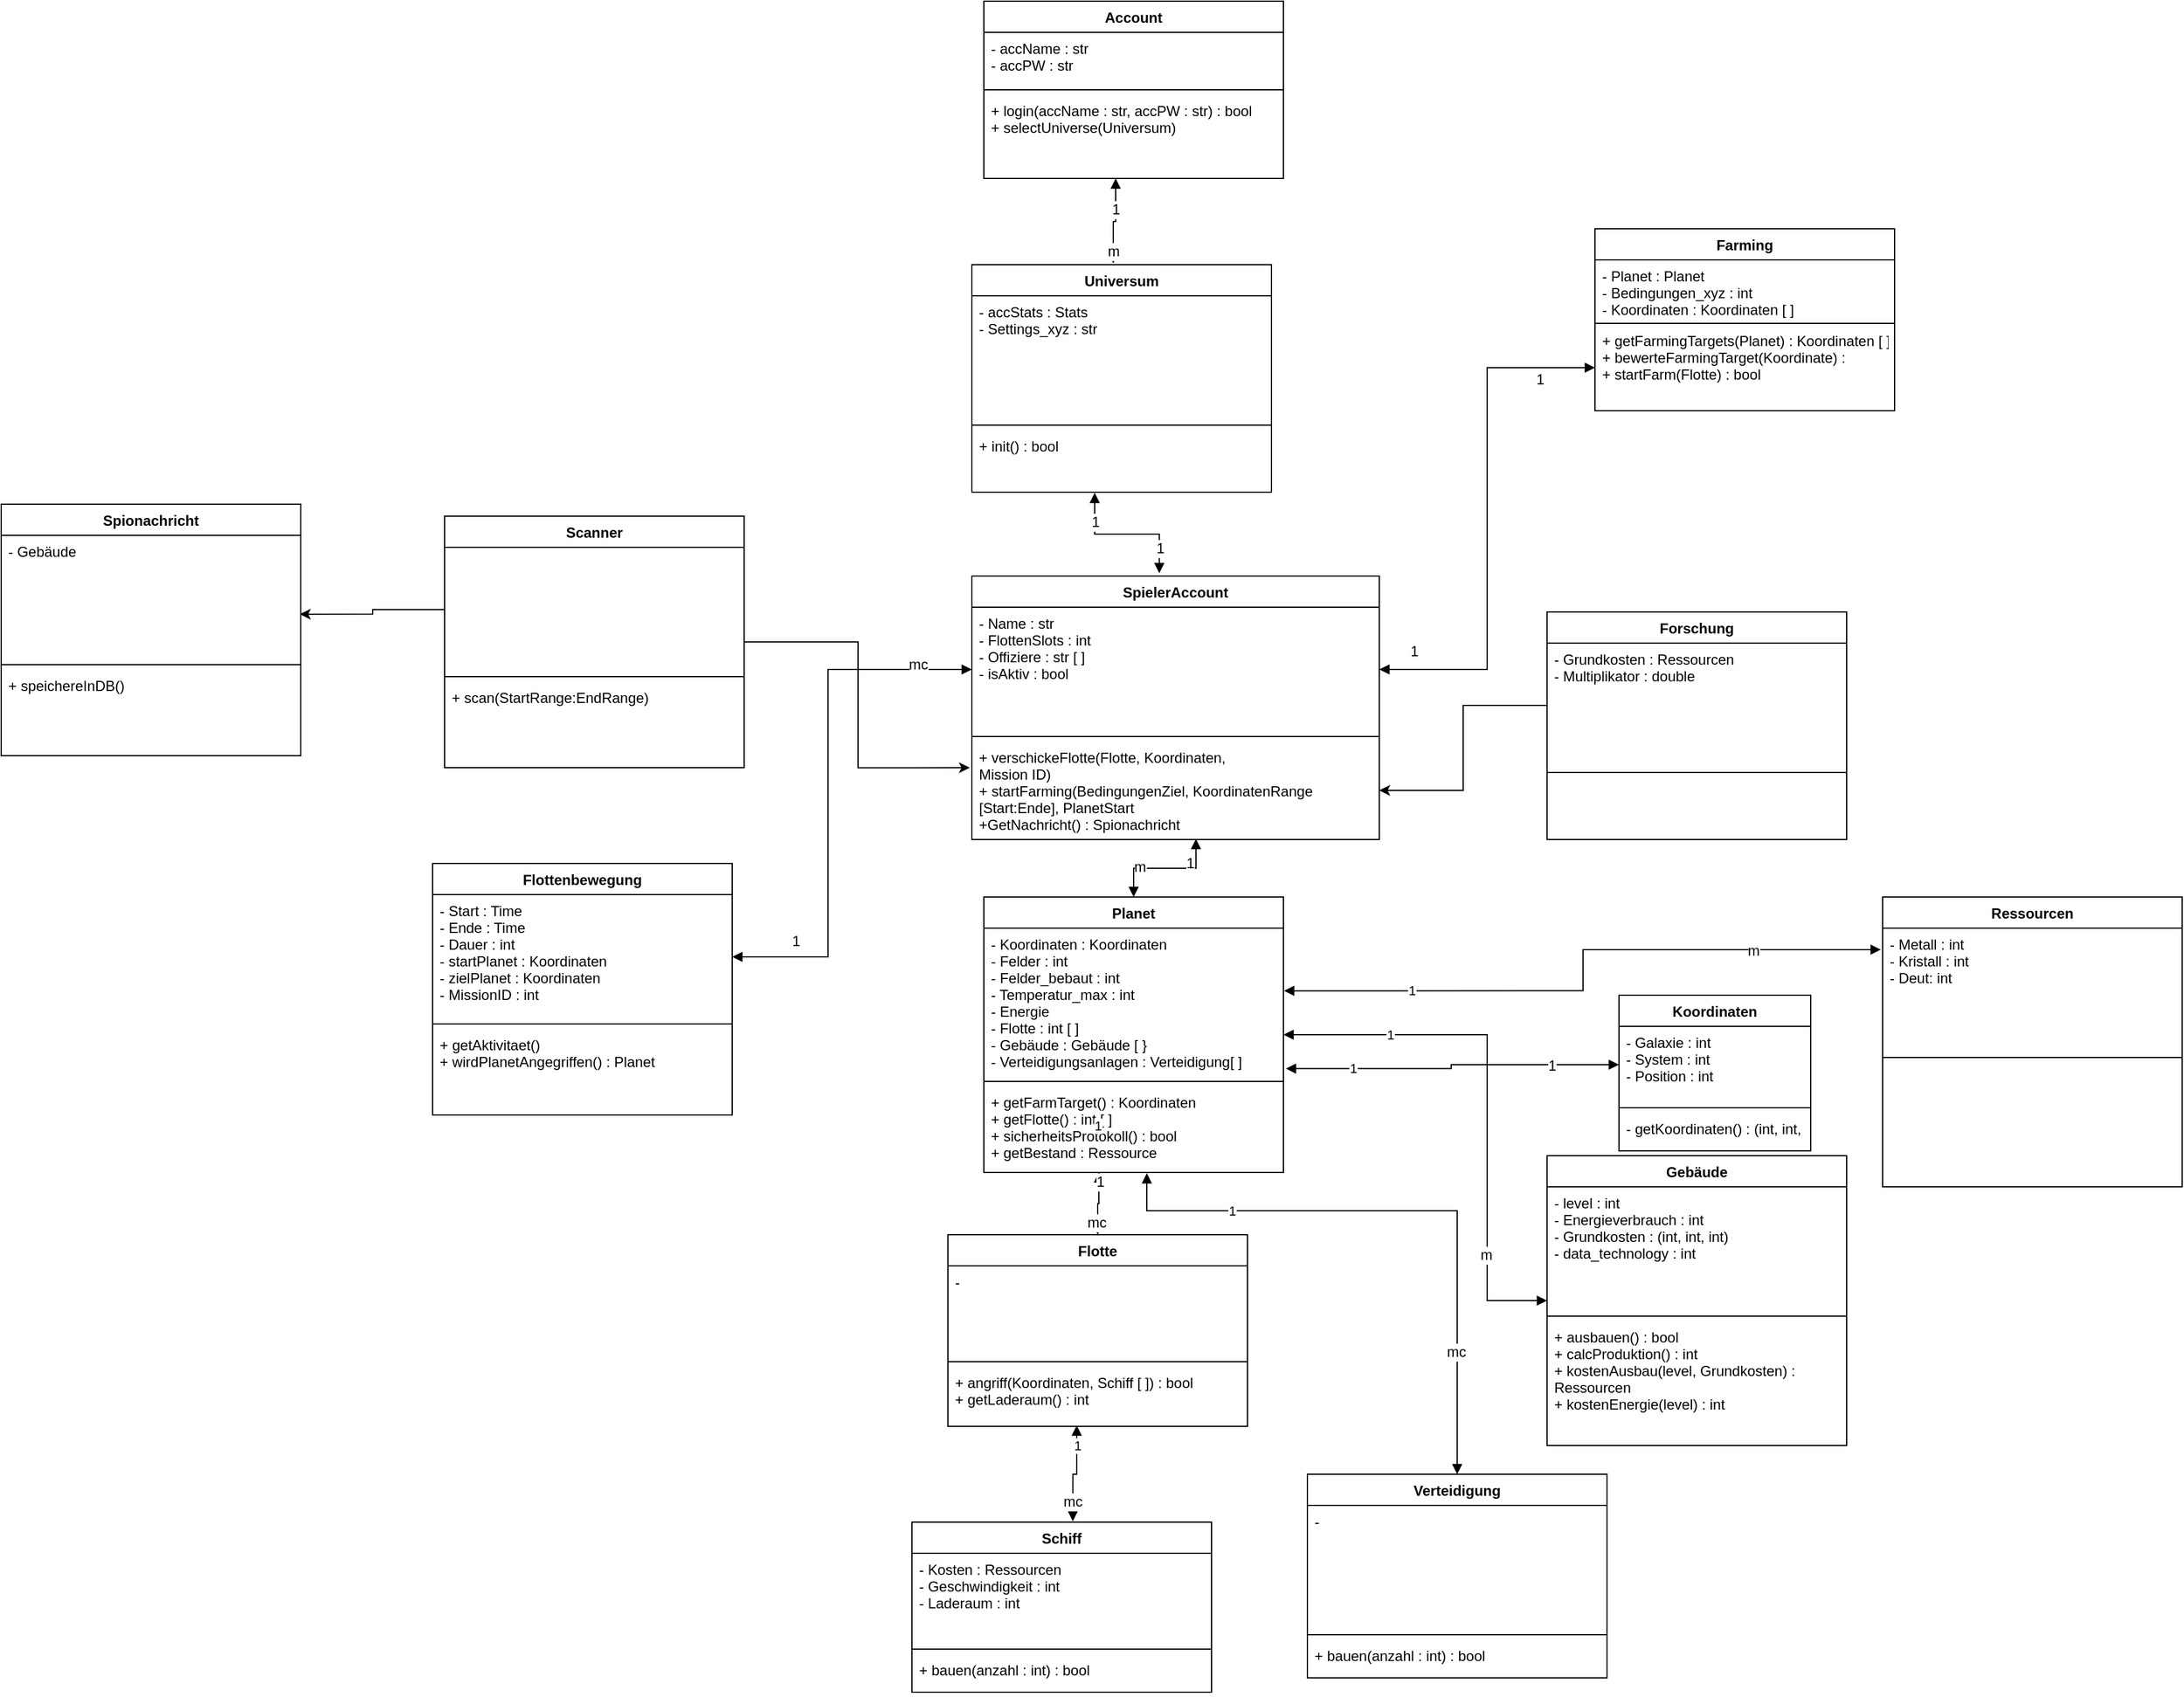 <mxfile version="12.6.5" type="device"><diagram name="Page-1" id="e7e014a7-5840-1c2e-5031-d8a46d1fe8dd"><mxGraphModel dx="1824" dy="1392" grid="1" gridSize="10" guides="1" tooltips="1" connect="1" arrows="1" fold="1" page="0" pageScale="1" pageWidth="1169" pageHeight="826" background="#ffffff" math="0" shadow="0"><root><mxCell id="0"/><mxCell id="1" parent="0"/><mxCell id="jIY0R9k1WC5agwst_tWj-40" value="" style="edgeStyle=orthogonalEdgeStyle;rounded=0;orthogonalLoop=1;jettySize=auto;html=1;startArrow=block;startFill=1;endArrow=block;endFill=1;exitX=0.55;exitY=0.994;exitDx=0;exitDy=0;exitPerimeter=0;" parent="1" source="P64U0R8fJc3eR1nAm_Cf-51" target="jIY0R9k1WC5agwst_tWj-36" edge="1"><mxGeometry relative="1" as="geometry"/></mxCell><mxCell id="jIY0R9k1WC5agwst_tWj-41" value="m" style="text;html=1;align=center;verticalAlign=middle;resizable=0;points=[];labelBackgroundColor=#ffffff;" parent="jIY0R9k1WC5agwst_tWj-40" vertex="1" connectable="0"><mxGeometry x="0.779" y="1" relative="1" as="geometry"><mxPoint x="4" y="-14" as="offset"/></mxGeometry></mxCell><mxCell id="jIY0R9k1WC5agwst_tWj-42" value="1" style="text;html=1;align=center;verticalAlign=middle;resizable=0;points=[];labelBackgroundColor=#ffffff;" parent="jIY0R9k1WC5agwst_tWj-40" vertex="1" connectable="0"><mxGeometry x="-0.877" y="2" relative="1" as="geometry"><mxPoint x="-7" y="14" as="offset"/></mxGeometry></mxCell><object label="Account" id="jIY0R9k1WC5agwst_tWj-2"><mxCell style="swimlane;fontStyle=1;align=center;verticalAlign=top;childLayout=stackLayout;horizontal=1;startSize=26;horizontalStack=0;resizeParent=1;resizeParentMax=0;resizeLast=0;collapsible=1;marginBottom=0;" parent="1" vertex="1"><mxGeometry x="20" y="-720" width="250" height="148" as="geometry"><mxRectangle x="425" y="120" width="100" height="26" as="alternateBounds"/></mxGeometry></mxCell></object><mxCell id="jIY0R9k1WC5agwst_tWj-3" value="- accName : str&#10;- accPW : str" style="text;strokeColor=none;fillColor=none;align=left;verticalAlign=top;spacingLeft=4;spacingRight=4;overflow=hidden;rotatable=0;points=[[0,0.5],[1,0.5]];portConstraint=eastwest;" parent="jIY0R9k1WC5agwst_tWj-2" vertex="1"><mxGeometry y="26" width="250" height="44" as="geometry"/></mxCell><mxCell id="jIY0R9k1WC5agwst_tWj-4" value="" style="line;strokeWidth=1;fillColor=none;align=left;verticalAlign=middle;spacingTop=-1;spacingLeft=3;spacingRight=3;rotatable=0;labelPosition=right;points=[];portConstraint=eastwest;" parent="jIY0R9k1WC5agwst_tWj-2" vertex="1"><mxGeometry y="70" width="250" height="8" as="geometry"/></mxCell><mxCell id="jIY0R9k1WC5agwst_tWj-5" value="+ login(accName : str, accPW : str) : bool&#10;+ selectUniverse(Universum)" style="text;strokeColor=none;fillColor=none;align=left;verticalAlign=top;spacingLeft=4;spacingRight=4;overflow=hidden;rotatable=0;points=[[0,0.5],[1,0.5]];portConstraint=eastwest;" parent="jIY0R9k1WC5agwst_tWj-2" vertex="1"><mxGeometry y="78" width="250" height="70" as="geometry"/></mxCell><mxCell id="jIY0R9k1WC5agwst_tWj-47" value="1" style="edgeStyle=orthogonalEdgeStyle;rounded=0;orthogonalLoop=1;jettySize=auto;html=1;startArrow=block;startFill=1;endArrow=block;endFill=1;" parent="1" source="jIY0R9k1WC5agwst_tWj-36" target="jIY0R9k1WC5agwst_tWj-51" edge="1"><mxGeometry x="-0.6" relative="1" as="geometry"><mxPoint as="offset"/><Array as="points"><mxPoint x="440" y="143"/><mxPoint x="440" y="365"/></Array></mxGeometry></mxCell><mxCell id="jIY0R9k1WC5agwst_tWj-48" value="m" style="text;html=1;align=center;verticalAlign=middle;resizable=0;points=[];labelBackgroundColor=#ffffff;" parent="jIY0R9k1WC5agwst_tWj-47" vertex="1" connectable="0"><mxGeometry x="0.6" y="-1" relative="1" as="geometry"><mxPoint as="offset"/></mxGeometry></mxCell><object label="Planet" id="jIY0R9k1WC5agwst_tWj-36"><mxCell style="swimlane;fontStyle=1;align=center;verticalAlign=top;childLayout=stackLayout;horizontal=1;startSize=26;horizontalStack=0;resizeParent=1;resizeParentMax=0;resizeLast=0;collapsible=1;marginBottom=0;" parent="1" vertex="1"><mxGeometry x="20" y="28" width="250" height="230" as="geometry"><mxRectangle x="425" y="120" width="100" height="26" as="alternateBounds"/></mxGeometry></mxCell></object><mxCell id="jIY0R9k1WC5agwst_tWj-37" value="- Koordinaten : Koordinaten&#10;- Felder : int&#10;- Felder_bebaut : int&#10;- Temperatur_max : int&#10;- Energie&#10;- Flotte : int [ ]&#10;- Gebäude : Gebäude [ }&#10;- Verteidigungsanlagen : Verteidigung[ ]&#10;" style="text;strokeColor=none;fillColor=none;align=left;verticalAlign=top;spacingLeft=4;spacingRight=4;overflow=hidden;rotatable=0;points=[[0,0.5],[1,0.5]];portConstraint=eastwest;" parent="jIY0R9k1WC5agwst_tWj-36" vertex="1"><mxGeometry y="26" width="250" height="124" as="geometry"/></mxCell><mxCell id="jIY0R9k1WC5agwst_tWj-38" value="" style="line;strokeWidth=1;fillColor=none;align=left;verticalAlign=middle;spacingTop=-1;spacingLeft=3;spacingRight=3;rotatable=0;labelPosition=right;points=[];portConstraint=eastwest;" parent="jIY0R9k1WC5agwst_tWj-36" vertex="1"><mxGeometry y="150" width="250" height="8" as="geometry"/></mxCell><mxCell id="jIY0R9k1WC5agwst_tWj-39" value="+ getFarmTarget() : Koordinaten&#10;+ getFlotte() : int [ ]&#10;+ sicherheitsProtokoll() : bool&#10;+ getBestand : Ressource&#10;" style="text;strokeColor=none;fillColor=none;align=left;verticalAlign=top;spacingLeft=4;spacingRight=4;overflow=hidden;rotatable=0;points=[[0,0.5],[1,0.5]];portConstraint=eastwest;" parent="jIY0R9k1WC5agwst_tWj-36" vertex="1"><mxGeometry y="158" width="250" height="72" as="geometry"/></mxCell><object label="Flottenbewegung" id="jIY0R9k1WC5agwst_tWj-104"><mxCell style="swimlane;fontStyle=1;align=center;verticalAlign=top;childLayout=stackLayout;horizontal=1;startSize=26;horizontalStack=0;resizeParent=1;resizeParentMax=0;resizeLast=0;collapsible=1;marginBottom=0;" parent="1" vertex="1"><mxGeometry x="-440" width="250" height="210" as="geometry"><mxRectangle x="425" y="120" width="100" height="26" as="alternateBounds"/></mxGeometry></mxCell></object><mxCell id="jIY0R9k1WC5agwst_tWj-105" value="- Start : Time&#10;- Ende : Time&#10;- Dauer : int&#10;- startPlanet : Koordinaten&#10;- zielPlanet : Koordinaten&#10;- MissionID : int" style="text;strokeColor=none;fillColor=none;align=left;verticalAlign=top;spacingLeft=4;spacingRight=4;overflow=hidden;rotatable=0;points=[[0,0.5],[1,0.5]];portConstraint=eastwest;" parent="jIY0R9k1WC5agwst_tWj-104" vertex="1"><mxGeometry y="26" width="250" height="104" as="geometry"/></mxCell><mxCell id="jIY0R9k1WC5agwst_tWj-106" value="" style="line;strokeWidth=1;fillColor=none;align=left;verticalAlign=middle;spacingTop=-1;spacingLeft=3;spacingRight=3;rotatable=0;labelPosition=right;points=[];portConstraint=eastwest;" parent="jIY0R9k1WC5agwst_tWj-104" vertex="1"><mxGeometry y="130" width="250" height="8" as="geometry"/></mxCell><mxCell id="jIY0R9k1WC5agwst_tWj-107" value="+ getAktivitaet()&#10;+ wirdPlanetAngegriffen() : Planet&#10;" style="text;strokeColor=none;fillColor=none;align=left;verticalAlign=top;spacingLeft=4;spacingRight=4;overflow=hidden;rotatable=0;points=[[0,0.5],[1,0.5]];portConstraint=eastwest;" parent="jIY0R9k1WC5agwst_tWj-104" vertex="1"><mxGeometry y="138" width="250" height="72" as="geometry"/></mxCell><object label="Gebäude" id="jIY0R9k1WC5agwst_tWj-51"><mxCell style="swimlane;fontStyle=1;align=center;verticalAlign=top;childLayout=stackLayout;horizontal=1;startSize=26;horizontalStack=0;resizeParent=1;resizeParentMax=0;resizeLast=0;collapsible=1;marginBottom=0;" parent="1" vertex="1"><mxGeometry x="490" y="244" width="250" height="242" as="geometry"><mxRectangle x="425" y="120" width="100" height="26" as="alternateBounds"/></mxGeometry></mxCell></object><mxCell id="jIY0R9k1WC5agwst_tWj-52" value="- level : int&#10;- Energieverbrauch : int&#10;- Grundkosten : (int, int, int)&#10;- data_technology : int" style="text;strokeColor=none;fillColor=none;align=left;verticalAlign=top;spacingLeft=4;spacingRight=4;overflow=hidden;rotatable=0;points=[[0,0.5],[1,0.5]];portConstraint=eastwest;" parent="jIY0R9k1WC5agwst_tWj-51" vertex="1"><mxGeometry y="26" width="250" height="104" as="geometry"/></mxCell><mxCell id="jIY0R9k1WC5agwst_tWj-77" value="" style="line;strokeWidth=1;fillColor=none;align=left;verticalAlign=middle;spacingTop=-1;spacingLeft=3;spacingRight=3;rotatable=0;labelPosition=right;points=[];portConstraint=eastwest;" parent="jIY0R9k1WC5agwst_tWj-51" vertex="1"><mxGeometry y="130" width="250" height="8" as="geometry"/></mxCell><mxCell id="jIY0R9k1WC5agwst_tWj-75" value="+ ausbauen() : bool&#10;+ calcProduktion() : int&#10;+ kostenAusbau(level, Grundkosten) : &#10;Ressourcen&#10;+ kostenEnergie(level) : int" style="text;strokeColor=none;fillColor=none;align=left;verticalAlign=top;spacingLeft=4;spacingRight=4;overflow=hidden;rotatable=0;points=[[0,0.5],[1,0.5]];portConstraint=eastwest;" parent="jIY0R9k1WC5agwst_tWj-51" vertex="1"><mxGeometry y="138" width="250" height="104" as="geometry"/></mxCell><object label="Verteidigung" id="jIY0R9k1WC5agwst_tWj-78"><mxCell style="swimlane;fontStyle=1;align=center;verticalAlign=top;childLayout=stackLayout;horizontal=1;startSize=26;horizontalStack=0;resizeParent=1;resizeParentMax=0;resizeLast=0;collapsible=1;marginBottom=0;" parent="1" vertex="1"><mxGeometry x="290" y="510" width="250" height="170" as="geometry"><mxRectangle x="425" y="120" width="100" height="26" as="alternateBounds"/></mxGeometry></mxCell></object><mxCell id="jIY0R9k1WC5agwst_tWj-79" value="-" style="text;strokeColor=none;fillColor=none;align=left;verticalAlign=top;spacingLeft=4;spacingRight=4;overflow=hidden;rotatable=0;points=[[0,0.5],[1,0.5]];portConstraint=eastwest;" parent="jIY0R9k1WC5agwst_tWj-78" vertex="1"><mxGeometry y="26" width="250" height="104" as="geometry"/></mxCell><mxCell id="jIY0R9k1WC5agwst_tWj-80" value="" style="line;strokeWidth=1;fillColor=none;align=left;verticalAlign=middle;spacingTop=-1;spacingLeft=3;spacingRight=3;rotatable=0;labelPosition=right;points=[];portConstraint=eastwest;" parent="jIY0R9k1WC5agwst_tWj-78" vertex="1"><mxGeometry y="130" width="250" height="8" as="geometry"/></mxCell><mxCell id="jIY0R9k1WC5agwst_tWj-81" value="+ bauen(anzahl : int) : bool" style="text;strokeColor=none;fillColor=none;align=left;verticalAlign=top;spacingLeft=4;spacingRight=4;overflow=hidden;rotatable=0;points=[[0,0.5],[1,0.5]];portConstraint=eastwest;" parent="jIY0R9k1WC5agwst_tWj-78" vertex="1"><mxGeometry y="138" width="250" height="32" as="geometry"/></mxCell><object label="Schiff" id="jIY0R9k1WC5agwst_tWj-83"><mxCell style="swimlane;fontStyle=1;align=center;verticalAlign=top;childLayout=stackLayout;horizontal=1;startSize=26;horizontalStack=0;resizeParent=1;resizeParentMax=0;resizeLast=0;collapsible=1;marginBottom=0;" parent="1" vertex="1"><mxGeometry x="-40" y="550" width="250" height="142" as="geometry"><mxRectangle x="425" y="120" width="100" height="26" as="alternateBounds"/></mxGeometry></mxCell></object><mxCell id="jIY0R9k1WC5agwst_tWj-84" value="- Kosten : Ressourcen&#10;- Geschwindigkeit : int&#10;- Laderaum : int" style="text;strokeColor=none;fillColor=none;align=left;verticalAlign=top;spacingLeft=4;spacingRight=4;overflow=hidden;rotatable=0;points=[[0,0.5],[1,0.5]];portConstraint=eastwest;" parent="jIY0R9k1WC5agwst_tWj-83" vertex="1"><mxGeometry y="26" width="250" height="76" as="geometry"/></mxCell><mxCell id="jIY0R9k1WC5agwst_tWj-85" value="" style="line;strokeWidth=1;fillColor=none;align=left;verticalAlign=middle;spacingTop=-1;spacingLeft=3;spacingRight=3;rotatable=0;labelPosition=right;points=[];portConstraint=eastwest;" parent="jIY0R9k1WC5agwst_tWj-83" vertex="1"><mxGeometry y="102" width="250" height="8" as="geometry"/></mxCell><mxCell id="jIY0R9k1WC5agwst_tWj-86" value="+ bauen(anzahl : int) : bool" style="text;strokeColor=none;fillColor=none;align=left;verticalAlign=top;spacingLeft=4;spacingRight=4;overflow=hidden;rotatable=0;points=[[0,0.5],[1,0.5]];portConstraint=eastwest;" parent="jIY0R9k1WC5agwst_tWj-83" vertex="1"><mxGeometry y="110" width="250" height="32" as="geometry"/></mxCell><object label="Universum" id="P64U0R8fJc3eR1nAm_Cf-1"><mxCell style="swimlane;fontStyle=1;align=center;verticalAlign=top;childLayout=stackLayout;horizontal=1;startSize=26;horizontalStack=0;resizeParent=1;resizeParentMax=0;resizeLast=0;collapsible=1;marginBottom=0;" parent="1" vertex="1"><mxGeometry x="10" y="-500" width="250" height="190" as="geometry"><mxRectangle x="425" y="120" width="100" height="26" as="alternateBounds"/></mxGeometry></mxCell></object><mxCell id="P64U0R8fJc3eR1nAm_Cf-2" value="- accStats : Stats&#10;- Settings_xyz : str" style="text;strokeColor=none;fillColor=none;align=left;verticalAlign=top;spacingLeft=4;spacingRight=4;overflow=hidden;rotatable=0;points=[[0,0.5],[1,0.5]];portConstraint=eastwest;" parent="P64U0R8fJc3eR1nAm_Cf-1" vertex="1"><mxGeometry y="26" width="250" height="104" as="geometry"/></mxCell><mxCell id="P64U0R8fJc3eR1nAm_Cf-3" value="" style="line;strokeWidth=1;fillColor=none;align=left;verticalAlign=middle;spacingTop=-1;spacingLeft=3;spacingRight=3;rotatable=0;labelPosition=right;points=[];portConstraint=eastwest;" parent="P64U0R8fJc3eR1nAm_Cf-1" vertex="1"><mxGeometry y="130" width="250" height="8" as="geometry"/></mxCell><mxCell id="P64U0R8fJc3eR1nAm_Cf-5" value="+ init() : bool" style="text;strokeColor=none;fillColor=none;align=left;verticalAlign=top;spacingLeft=4;spacingRight=4;overflow=hidden;rotatable=0;points=[[0,0.5],[1,0.5]];portConstraint=eastwest;" parent="P64U0R8fJc3eR1nAm_Cf-1" vertex="1"><mxGeometry y="138" width="250" height="52" as="geometry"/></mxCell><mxCell id="P64U0R8fJc3eR1nAm_Cf-6" value="" style="edgeStyle=orthogonalEdgeStyle;rounded=0;orthogonalLoop=1;jettySize=auto;html=1;startArrow=block;startFill=1;endArrow=block;endFill=1;exitX=0.472;exitY=-0.006;exitDx=0;exitDy=0;exitPerimeter=0;entryX=0.44;entryY=1;entryDx=0;entryDy=0;entryPerimeter=0;" parent="1" source="P64U0R8fJc3eR1nAm_Cf-1" target="jIY0R9k1WC5agwst_tWj-5" edge="1"><mxGeometry relative="1" as="geometry"><mxPoint x="347.47" y="-110.004" as="sourcePoint"/><mxPoint x="124.25" y="-157.636" as="targetPoint"/></mxGeometry></mxCell><mxCell id="P64U0R8fJc3eR1nAm_Cf-7" value="1" style="text;html=1;align=center;verticalAlign=middle;resizable=0;points=[];labelBackgroundColor=#ffffff;" parent="P64U0R8fJc3eR1nAm_Cf-6" vertex="1" connectable="0"><mxGeometry x="0.779" y="1" relative="1" as="geometry"><mxPoint x="1" y="18.31" as="offset"/></mxGeometry></mxCell><mxCell id="P64U0R8fJc3eR1nAm_Cf-8" value="m" style="text;html=1;align=center;verticalAlign=middle;resizable=0;points=[];labelBackgroundColor=#ffffff;" parent="P64U0R8fJc3eR1nAm_Cf-6" vertex="1" connectable="0"><mxGeometry x="-0.877" y="2" relative="1" as="geometry"><mxPoint x="2" y="-6.09" as="offset"/></mxGeometry></mxCell><mxCell id="P64U0R8fJc3eR1nAm_Cf-9" value="1" style="edgeStyle=orthogonalEdgeStyle;rounded=0;orthogonalLoop=1;jettySize=auto;html=1;startArrow=block;startFill=1;endArrow=block;endFill=1;exitX=1.002;exitY=0.422;exitDx=0;exitDy=0;exitPerimeter=0;entryX=-0.006;entryY=0.173;entryDx=0;entryDy=0;entryPerimeter=0;" parent="1" source="jIY0R9k1WC5agwst_tWj-37" target="P64U0R8fJc3eR1nAm_Cf-12" edge="1"><mxGeometry x="-0.6" relative="1" as="geometry"><mxPoint as="offset"/><mxPoint x="320" y="70.004" as="sourcePoint"/><mxPoint x="880" y="70" as="targetPoint"/></mxGeometry></mxCell><mxCell id="P64U0R8fJc3eR1nAm_Cf-10" value="m" style="text;html=1;align=center;verticalAlign=middle;resizable=0;points=[];labelBackgroundColor=#ffffff;" parent="P64U0R8fJc3eR1nAm_Cf-9" vertex="1" connectable="0"><mxGeometry x="0.6" y="-1" relative="1" as="geometry"><mxPoint as="offset"/></mxGeometry></mxCell><object label="Ressourcen" id="P64U0R8fJc3eR1nAm_Cf-11"><mxCell style="swimlane;fontStyle=1;align=center;verticalAlign=top;childLayout=stackLayout;horizontal=1;startSize=26;horizontalStack=0;resizeParent=1;resizeParentMax=0;resizeLast=0;collapsible=1;marginBottom=0;" parent="1" vertex="1"><mxGeometry x="770" y="28" width="250" height="242" as="geometry"><mxRectangle x="425" y="120" width="100" height="26" as="alternateBounds"/></mxGeometry></mxCell></object><mxCell id="P64U0R8fJc3eR1nAm_Cf-12" value="- Metall : int&#10;- Kristall : int&#10;- Deut: int" style="text;strokeColor=none;fillColor=none;align=left;verticalAlign=top;spacingLeft=4;spacingRight=4;overflow=hidden;rotatable=0;points=[[0,0.5],[1,0.5]];portConstraint=eastwest;" parent="P64U0R8fJc3eR1nAm_Cf-11" vertex="1"><mxGeometry y="26" width="250" height="104" as="geometry"/></mxCell><mxCell id="P64U0R8fJc3eR1nAm_Cf-13" value="" style="line;strokeWidth=1;fillColor=none;align=left;verticalAlign=middle;spacingTop=-1;spacingLeft=3;spacingRight=3;rotatable=0;labelPosition=right;points=[];portConstraint=eastwest;" parent="P64U0R8fJc3eR1nAm_Cf-11" vertex="1"><mxGeometry y="130" width="250" height="8" as="geometry"/></mxCell><mxCell id="P64U0R8fJc3eR1nAm_Cf-14" value=" " style="text;strokeColor=none;fillColor=none;align=left;verticalAlign=top;spacingLeft=4;spacingRight=4;overflow=hidden;rotatable=0;points=[[0,0.5],[1,0.5]];portConstraint=eastwest;" parent="P64U0R8fJc3eR1nAm_Cf-11" vertex="1"><mxGeometry y="138" width="250" height="104" as="geometry"/></mxCell><object label="Koordinaten" id="P64U0R8fJc3eR1nAm_Cf-15"><mxCell style="swimlane;fontStyle=1;align=center;verticalAlign=top;childLayout=stackLayout;horizontal=1;startSize=26;horizontalStack=0;resizeParent=1;resizeParentMax=0;resizeLast=0;collapsible=1;marginBottom=0;" parent="1" vertex="1"><mxGeometry x="550" y="110" width="160" height="130" as="geometry"><mxRectangle x="425" y="120" width="100" height="26" as="alternateBounds"/></mxGeometry></mxCell></object><mxCell id="P64U0R8fJc3eR1nAm_Cf-16" value="- Galaxie : int&#10;- System : int&#10;- Position : int" style="text;strokeColor=none;fillColor=none;align=left;verticalAlign=top;spacingLeft=4;spacingRight=4;overflow=hidden;rotatable=0;points=[[0,0.5],[1,0.5]];portConstraint=eastwest;" parent="P64U0R8fJc3eR1nAm_Cf-15" vertex="1"><mxGeometry y="26" width="160" height="64" as="geometry"/></mxCell><mxCell id="P64U0R8fJc3eR1nAm_Cf-17" value="" style="line;strokeWidth=1;fillColor=none;align=left;verticalAlign=middle;spacingTop=-1;spacingLeft=3;spacingRight=3;rotatable=0;labelPosition=right;points=[];portConstraint=eastwest;" parent="P64U0R8fJc3eR1nAm_Cf-15" vertex="1"><mxGeometry y="90" width="160" height="8" as="geometry"/></mxCell><mxCell id="P64U0R8fJc3eR1nAm_Cf-18" value="- getKoordinaten() : (int, int, int)&#10;" style="text;strokeColor=none;fillColor=none;align=left;verticalAlign=top;spacingLeft=4;spacingRight=4;overflow=hidden;rotatable=0;points=[[0,0.5],[1,0.5]];portConstraint=eastwest;" parent="P64U0R8fJc3eR1nAm_Cf-15" vertex="1"><mxGeometry y="98" width="160" height="32" as="geometry"/></mxCell><mxCell id="P64U0R8fJc3eR1nAm_Cf-19" value="1" style="edgeStyle=orthogonalEdgeStyle;rounded=0;orthogonalLoop=1;jettySize=auto;html=1;startArrow=block;startFill=1;endArrow=block;endFill=1;exitX=1.008;exitY=0.946;exitDx=0;exitDy=0;exitPerimeter=0;" parent="1" source="jIY0R9k1WC5agwst_tWj-37" target="P64U0R8fJc3eR1nAm_Cf-16" edge="1"><mxGeometry x="-0.6" relative="1" as="geometry"><mxPoint as="offset"/><mxPoint x="280" y="115.034" as="sourcePoint"/><mxPoint x="625.034" y="254" as="targetPoint"/></mxGeometry></mxCell><mxCell id="P64U0R8fJc3eR1nAm_Cf-20" value="1" style="text;html=1;align=center;verticalAlign=middle;resizable=0;points=[];labelBackgroundColor=#ffffff;" parent="P64U0R8fJc3eR1nAm_Cf-19" vertex="1" connectable="0"><mxGeometry x="0.6" y="-1" relative="1" as="geometry"><mxPoint as="offset"/></mxGeometry></mxCell><mxCell id="P64U0R8fJc3eR1nAm_Cf-21" value="1" style="edgeStyle=orthogonalEdgeStyle;rounded=0;orthogonalLoop=1;jettySize=auto;html=1;startArrow=block;startFill=1;endArrow=block;endFill=1;entryX=0.537;entryY=-0.005;entryDx=0;entryDy=0;entryPerimeter=0;exitX=0.43;exitY=0.985;exitDx=0;exitDy=0;exitPerimeter=0;" parent="1" source="P64U0R8fJc3eR1nAm_Cf-27" target="jIY0R9k1WC5agwst_tWj-83" edge="1"><mxGeometry x="-0.6" relative="1" as="geometry"><mxPoint as="offset"/><mxPoint x="330" y="440" as="sourcePoint"/><mxPoint x="168" y="273.62" as="targetPoint"/></mxGeometry></mxCell><mxCell id="P64U0R8fJc3eR1nAm_Cf-22" value="mc" style="text;html=1;align=center;verticalAlign=middle;resizable=0;points=[];labelBackgroundColor=#ffffff;" parent="P64U0R8fJc3eR1nAm_Cf-21" vertex="1" connectable="0"><mxGeometry x="0.6" y="-1" relative="1" as="geometry"><mxPoint as="offset"/></mxGeometry></mxCell><object label="Flotte" id="P64U0R8fJc3eR1nAm_Cf-24"><mxCell style="swimlane;fontStyle=1;align=center;verticalAlign=top;childLayout=stackLayout;horizontal=1;startSize=26;horizontalStack=0;resizeParent=1;resizeParentMax=0;resizeLast=0;collapsible=1;marginBottom=0;" parent="1" vertex="1"><mxGeometry x="-10" y="310" width="250" height="160" as="geometry"><mxRectangle x="425" y="120" width="100" height="26" as="alternateBounds"/></mxGeometry></mxCell></object><mxCell id="P64U0R8fJc3eR1nAm_Cf-25" value="- " style="text;strokeColor=none;fillColor=none;align=left;verticalAlign=top;spacingLeft=4;spacingRight=4;overflow=hidden;rotatable=0;points=[[0,0.5],[1,0.5]];portConstraint=eastwest;" parent="P64U0R8fJc3eR1nAm_Cf-24" vertex="1"><mxGeometry y="26" width="250" height="76" as="geometry"/></mxCell><mxCell id="P64U0R8fJc3eR1nAm_Cf-26" value="" style="line;strokeWidth=1;fillColor=none;align=left;verticalAlign=middle;spacingTop=-1;spacingLeft=3;spacingRight=3;rotatable=0;labelPosition=right;points=[];portConstraint=eastwest;" parent="P64U0R8fJc3eR1nAm_Cf-24" vertex="1"><mxGeometry y="102" width="250" height="8" as="geometry"/></mxCell><mxCell id="P64U0R8fJc3eR1nAm_Cf-27" value="+ angriff(Koordinaten, Schiff [ ]) : bool&#10;+ getLaderaum() : int" style="text;strokeColor=none;fillColor=none;align=left;verticalAlign=top;spacingLeft=4;spacingRight=4;overflow=hidden;rotatable=0;points=[[0,0.5],[1,0.5]];portConstraint=eastwest;" parent="P64U0R8fJc3eR1nAm_Cf-24" vertex="1"><mxGeometry y="110" width="250" height="50" as="geometry"/></mxCell><mxCell id="P64U0R8fJc3eR1nAm_Cf-28" value="1" style="edgeStyle=orthogonalEdgeStyle;rounded=0;orthogonalLoop=1;jettySize=auto;html=1;startArrow=block;startFill=1;endArrow=block;endFill=1;exitX=0.544;exitY=1.009;exitDx=0;exitDy=0;exitPerimeter=0;entryX=0.5;entryY=0;entryDx=0;entryDy=0;" parent="1" source="jIY0R9k1WC5agwst_tWj-39" target="jIY0R9k1WC5agwst_tWj-78" edge="1"><mxGeometry x="-0.6" relative="1" as="geometry"><mxPoint as="offset"/><mxPoint x="330" y="340.004" as="sourcePoint"/><mxPoint x="334.25" y="427.29" as="targetPoint"/><Array as="points"><mxPoint x="156" y="290"/><mxPoint x="415" y="290"/></Array></mxGeometry></mxCell><mxCell id="P64U0R8fJc3eR1nAm_Cf-29" value="mc" style="text;html=1;align=center;verticalAlign=middle;resizable=0;points=[];labelBackgroundColor=#ffffff;" parent="P64U0R8fJc3eR1nAm_Cf-28" vertex="1" connectable="0"><mxGeometry x="0.6" y="-1" relative="1" as="geometry"><mxPoint as="offset"/></mxGeometry></mxCell><mxCell id="P64U0R8fJc3eR1nAm_Cf-30" value="1" style="edgeStyle=orthogonalEdgeStyle;rounded=0;orthogonalLoop=1;jettySize=auto;html=1;startArrow=block;startFill=1;endArrow=block;endFill=1;exitX=0.384;exitY=0.999;exitDx=0;exitDy=0;exitPerimeter=0;" parent="1" source="jIY0R9k1WC5agwst_tWj-39" target="P64U0R8fJc3eR1nAm_Cf-24" edge="1"><mxGeometry x="0.014" y="-65" relative="1" as="geometry"><mxPoint x="65" y="-65" as="offset"/><mxPoint x="115" y="270" as="sourcePoint"/><mxPoint x="119" y="520" as="targetPoint"/></mxGeometry></mxCell><mxCell id="P64U0R8fJc3eR1nAm_Cf-31" value="mc" style="text;html=1;align=center;verticalAlign=middle;resizable=0;points=[];labelBackgroundColor=#ffffff;" parent="P64U0R8fJc3eR1nAm_Cf-30" vertex="1" connectable="0"><mxGeometry x="0.6" y="-1" relative="1" as="geometry"><mxPoint as="offset"/></mxGeometry></mxCell><mxCell id="P64U0R8fJc3eR1nAm_Cf-55" value="1" style="text;html=1;align=center;verticalAlign=middle;resizable=0;points=[];labelBackgroundColor=#ffffff;" parent="P64U0R8fJc3eR1nAm_Cf-30" vertex="1" connectable="0"><mxGeometry x="-0.692" y="1" relative="1" as="geometry"><mxPoint as="offset"/></mxGeometry></mxCell><object label="Farming" id="P64U0R8fJc3eR1nAm_Cf-40"><mxCell style="swimlane;fontStyle=1;align=center;verticalAlign=top;childLayout=stackLayout;horizontal=1;startSize=26;horizontalStack=0;resizeParent=1;resizeParentMax=0;resizeLast=0;collapsible=1;marginBottom=0;" parent="1" vertex="1"><mxGeometry x="530" y="-530" width="250" height="152" as="geometry"><mxRectangle x="425" y="120" width="100" height="26" as="alternateBounds"/></mxGeometry></mxCell></object><mxCell id="P64U0R8fJc3eR1nAm_Cf-60" value="- Planet : Planet&#10;- Bedingungen_xyz : int&#10;- Koordinaten : Koordinaten [ ]" style="text;strokeColor=none;fillColor=none;align=left;verticalAlign=top;spacingLeft=4;spacingRight=4;overflow=hidden;rotatable=0;points=[[0,0.5],[1,0.5]];portConstraint=eastwest;" parent="P64U0R8fJc3eR1nAm_Cf-40" vertex="1"><mxGeometry y="26" width="250" height="52" as="geometry"/></mxCell><mxCell id="P64U0R8fJc3eR1nAm_Cf-42" value="" style="line;strokeWidth=1;fillColor=none;align=left;verticalAlign=middle;spacingTop=-1;spacingLeft=3;spacingRight=3;rotatable=0;labelPosition=right;points=[];portConstraint=eastwest;" parent="P64U0R8fJc3eR1nAm_Cf-40" vertex="1"><mxGeometry y="78" width="250" height="2" as="geometry"/></mxCell><mxCell id="P64U0R8fJc3eR1nAm_Cf-43" value="+ getFarmingTargets(Planet) : Koordinaten [ ]&#10;+ bewerteFarmingTarget(Koordinate) : &#10;+ startFarm(Flotte) : bool" style="text;strokeColor=none;fillColor=none;align=left;verticalAlign=top;spacingLeft=4;spacingRight=4;overflow=hidden;rotatable=0;points=[[0,0.5],[1,0.5]];portConstraint=eastwest;" parent="P64U0R8fJc3eR1nAm_Cf-40" vertex="1"><mxGeometry y="80" width="250" height="72" as="geometry"/></mxCell><object label="SpielerAccount" id="P64U0R8fJc3eR1nAm_Cf-48"><mxCell style="swimlane;fontStyle=1;align=center;verticalAlign=top;childLayout=stackLayout;horizontal=1;startSize=26;horizontalStack=0;resizeParent=1;resizeParentMax=0;resizeLast=0;collapsible=1;marginBottom=0;" parent="1" vertex="1"><mxGeometry x="10" y="-240" width="340" height="220" as="geometry"><mxRectangle x="425" y="120" width="100" height="26" as="alternateBounds"/></mxGeometry></mxCell></object><mxCell id="P64U0R8fJc3eR1nAm_Cf-49" value="- Name : str&#10;- FlottenSlots : int&#10;- Offiziere : str [ ]&#10;- isAktiv : bool" style="text;strokeColor=none;fillColor=none;align=left;verticalAlign=top;spacingLeft=4;spacingRight=4;overflow=hidden;rotatable=0;points=[[0,0.5],[1,0.5]];portConstraint=eastwest;" parent="P64U0R8fJc3eR1nAm_Cf-48" vertex="1"><mxGeometry y="26" width="340" height="104" as="geometry"/></mxCell><mxCell id="P64U0R8fJc3eR1nAm_Cf-50" value="" style="line;strokeWidth=1;fillColor=none;align=left;verticalAlign=middle;spacingTop=-1;spacingLeft=3;spacingRight=3;rotatable=0;labelPosition=right;points=[];portConstraint=eastwest;" parent="P64U0R8fJc3eR1nAm_Cf-48" vertex="1"><mxGeometry y="130" width="340" height="8" as="geometry"/></mxCell><mxCell id="P64U0R8fJc3eR1nAm_Cf-51" value="+ verschickeFlotte(Flotte, Koordinaten, &#10;Mission ID)&#10;+ startFarming(BedingungenZiel, KoordinatenRange &#10;[Start:Ende], PlanetStart&#10;+GetNachricht() : Spionachricht" style="text;strokeColor=none;fillColor=none;align=left;verticalAlign=top;spacingLeft=4;spacingRight=4;overflow=hidden;rotatable=0;points=[[0,0.5],[1,0.5]];portConstraint=eastwest;" parent="P64U0R8fJc3eR1nAm_Cf-48" vertex="1"><mxGeometry y="138" width="340" height="82" as="geometry"/></mxCell><mxCell id="P64U0R8fJc3eR1nAm_Cf-44" value="" style="edgeStyle=orthogonalEdgeStyle;rounded=0;orthogonalLoop=1;jettySize=auto;html=1;startArrow=block;startFill=1;endArrow=block;endFill=1;exitX=0;exitY=0.5;exitDx=0;exitDy=0;entryX=1;entryY=0.5;entryDx=0;entryDy=0;" parent="1" source="P64U0R8fJc3eR1nAm_Cf-49" target="jIY0R9k1WC5agwst_tWj-105" edge="1"><mxGeometry relative="1" as="geometry"><mxPoint x="148.25" y="-75.912" as="sourcePoint"/><mxPoint x="-90" y="-160" as="targetPoint"/><Array as="points"><mxPoint x="-110" y="-162"/><mxPoint x="-110" y="78"/></Array></mxGeometry></mxCell><mxCell id="P64U0R8fJc3eR1nAm_Cf-45" value="1" style="text;html=1;align=center;verticalAlign=middle;resizable=0;points=[];labelBackgroundColor=#ffffff;" parent="P64U0R8fJc3eR1nAm_Cf-44" vertex="1" connectable="0"><mxGeometry x="0.779" y="1" relative="1" as="geometry"><mxPoint x="4" y="-14" as="offset"/></mxGeometry></mxCell><mxCell id="P64U0R8fJc3eR1nAm_Cf-46" value="mc" style="text;html=1;align=center;verticalAlign=middle;resizable=0;points=[];labelBackgroundColor=#ffffff;" parent="P64U0R8fJc3eR1nAm_Cf-44" vertex="1" connectable="0"><mxGeometry x="-0.877" y="2" relative="1" as="geometry"><mxPoint x="-18.25" y="-6.09" as="offset"/></mxGeometry></mxCell><mxCell id="P64U0R8fJc3eR1nAm_Cf-52" value="" style="edgeStyle=orthogonalEdgeStyle;rounded=0;orthogonalLoop=1;jettySize=auto;html=1;startArrow=block;startFill=1;endArrow=block;endFill=1;exitX=0.46;exitY=-0.011;exitDx=0;exitDy=0;exitPerimeter=0;entryX=0.41;entryY=1.01;entryDx=0;entryDy=0;entryPerimeter=0;" parent="1" source="P64U0R8fJc3eR1nAm_Cf-48" target="P64U0R8fJc3eR1nAm_Cf-5" edge="1"><mxGeometry relative="1" as="geometry"><mxPoint x="138" y="-491.14" as="sourcePoint"/><mxPoint x="140" y="-562" as="targetPoint"/></mxGeometry></mxCell><mxCell id="P64U0R8fJc3eR1nAm_Cf-53" value="1" style="text;html=1;align=center;verticalAlign=middle;resizable=0;points=[];labelBackgroundColor=#ffffff;" parent="P64U0R8fJc3eR1nAm_Cf-52" vertex="1" connectable="0"><mxGeometry x="0.779" y="1" relative="1" as="geometry"><mxPoint x="1" y="10.42" as="offset"/></mxGeometry></mxCell><mxCell id="P64U0R8fJc3eR1nAm_Cf-54" value="1" style="text;html=1;align=center;verticalAlign=middle;resizable=0;points=[];labelBackgroundColor=#ffffff;" parent="P64U0R8fJc3eR1nAm_Cf-52" vertex="1" connectable="0"><mxGeometry x="-0.877" y="2" relative="1" as="geometry"><mxPoint x="2" y="-12.91" as="offset"/></mxGeometry></mxCell><mxCell id="P64U0R8fJc3eR1nAm_Cf-56" value="" style="edgeStyle=orthogonalEdgeStyle;rounded=0;orthogonalLoop=1;jettySize=auto;html=1;startArrow=block;startFill=1;endArrow=block;endFill=1;entryX=0;entryY=0.5;entryDx=0;entryDy=0;" parent="1" source="P64U0R8fJc3eR1nAm_Cf-49" target="P64U0R8fJc3eR1nAm_Cf-43" edge="1"><mxGeometry relative="1" as="geometry"><mxPoint x="135" y="-232.09" as="sourcePoint"/><mxPoint x="122.5" y="-299.48" as="targetPoint"/><Array as="points"><mxPoint x="440" y="-162"/><mxPoint x="440" y="-414"/></Array></mxGeometry></mxCell><mxCell id="P64U0R8fJc3eR1nAm_Cf-57" value="1" style="text;html=1;align=center;verticalAlign=middle;resizable=0;points=[];labelBackgroundColor=#ffffff;" parent="P64U0R8fJc3eR1nAm_Cf-56" vertex="1" connectable="0"><mxGeometry x="0.779" y="1" relative="1" as="geometry"><mxPoint x="1" y="10.42" as="offset"/></mxGeometry></mxCell><mxCell id="P64U0R8fJc3eR1nAm_Cf-58" value="1" style="text;html=1;align=center;verticalAlign=middle;resizable=0;points=[];labelBackgroundColor=#ffffff;" parent="P64U0R8fJc3eR1nAm_Cf-56" vertex="1" connectable="0"><mxGeometry x="-0.877" y="2" relative="1" as="geometry"><mxPoint x="2" y="-12.91" as="offset"/></mxGeometry></mxCell><object label="Spionachricht" id="2duNdDrNK5cDayT-qUFY-1"><mxCell style="swimlane;fontStyle=1;align=center;verticalAlign=top;childLayout=stackLayout;horizontal=1;startSize=26;horizontalStack=0;resizeParent=1;resizeParentMax=0;resizeLast=0;collapsible=1;marginBottom=0;" parent="1" vertex="1"><mxGeometry x="-800" y="-300" width="250" height="210" as="geometry"><mxRectangle x="425" y="120" width="100" height="26" as="alternateBounds"/></mxGeometry></mxCell></object><mxCell id="2duNdDrNK5cDayT-qUFY-2" value="- Gebäude" style="text;strokeColor=none;fillColor=none;align=left;verticalAlign=top;spacingLeft=4;spacingRight=4;overflow=hidden;rotatable=0;points=[[0,0.5],[1,0.5]];portConstraint=eastwest;" parent="2duNdDrNK5cDayT-qUFY-1" vertex="1"><mxGeometry y="26" width="250" height="104" as="geometry"/></mxCell><mxCell id="2duNdDrNK5cDayT-qUFY-3" value="" style="line;strokeWidth=1;fillColor=none;align=left;verticalAlign=middle;spacingTop=-1;spacingLeft=3;spacingRight=3;rotatable=0;labelPosition=right;points=[];portConstraint=eastwest;" parent="2duNdDrNK5cDayT-qUFY-1" vertex="1"><mxGeometry y="130" width="250" height="8" as="geometry"/></mxCell><mxCell id="2duNdDrNK5cDayT-qUFY-4" value="+ speichereInDB()" style="text;strokeColor=none;fillColor=none;align=left;verticalAlign=top;spacingLeft=4;spacingRight=4;overflow=hidden;rotatable=0;points=[[0,0.5],[1,0.5]];portConstraint=eastwest;" parent="2duNdDrNK5cDayT-qUFY-1" vertex="1"><mxGeometry y="138" width="250" height="72" as="geometry"/></mxCell><mxCell id="2duNdDrNK5cDayT-qUFY-10" style="edgeStyle=orthogonalEdgeStyle;rounded=0;orthogonalLoop=1;jettySize=auto;html=1;entryX=-0.005;entryY=0.269;entryDx=0;entryDy=0;entryPerimeter=0;" parent="1" source="2duNdDrNK5cDayT-qUFY-6" target="P64U0R8fJc3eR1nAm_Cf-51" edge="1"><mxGeometry relative="1" as="geometry"/></mxCell><object label="Scanner" id="2duNdDrNK5cDayT-qUFY-6"><mxCell style="swimlane;fontStyle=1;align=center;verticalAlign=top;childLayout=stackLayout;horizontal=1;startSize=26;horizontalStack=0;resizeParent=1;resizeParentMax=0;resizeLast=0;collapsible=1;marginBottom=0;" parent="1" vertex="1"><mxGeometry x="-430" y="-290" width="250" height="210" as="geometry"><mxRectangle x="425" y="120" width="100" height="26" as="alternateBounds"/></mxGeometry></mxCell></object><mxCell id="2duNdDrNK5cDayT-qUFY-7" value=" " style="text;strokeColor=none;fillColor=none;align=left;verticalAlign=top;spacingLeft=4;spacingRight=4;overflow=hidden;rotatable=0;points=[[0,0.5],[1,0.5]];portConstraint=eastwest;" parent="2duNdDrNK5cDayT-qUFY-6" vertex="1"><mxGeometry y="26" width="250" height="104" as="geometry"/></mxCell><mxCell id="2duNdDrNK5cDayT-qUFY-8" value="" style="line;strokeWidth=1;fillColor=none;align=left;verticalAlign=middle;spacingTop=-1;spacingLeft=3;spacingRight=3;rotatable=0;labelPosition=right;points=[];portConstraint=eastwest;" parent="2duNdDrNK5cDayT-qUFY-6" vertex="1"><mxGeometry y="130" width="250" height="8" as="geometry"/></mxCell><mxCell id="2duNdDrNK5cDayT-qUFY-9" value="+ scan(StartRange:EndRange)" style="text;strokeColor=none;fillColor=none;align=left;verticalAlign=top;spacingLeft=4;spacingRight=4;overflow=hidden;rotatable=0;points=[[0,0.5],[1,0.5]];portConstraint=eastwest;" parent="2duNdDrNK5cDayT-qUFY-6" vertex="1"><mxGeometry y="138" width="250" height="72" as="geometry"/></mxCell><mxCell id="2duNdDrNK5cDayT-qUFY-11" style="edgeStyle=orthogonalEdgeStyle;rounded=0;orthogonalLoop=1;jettySize=auto;html=1;entryX=0.997;entryY=0.633;entryDx=0;entryDy=0;entryPerimeter=0;" parent="1" source="2duNdDrNK5cDayT-qUFY-7" target="2duNdDrNK5cDayT-qUFY-2" edge="1"><mxGeometry relative="1" as="geometry"/></mxCell><object label="Forschung&#10;" id="hRqkSEeOl28w9NaGxqWE-1"><mxCell style="swimlane;fontStyle=1;align=center;verticalAlign=top;childLayout=stackLayout;horizontal=1;startSize=26;horizontalStack=0;resizeParent=1;resizeParentMax=0;resizeLast=0;collapsible=1;marginBottom=0;" parent="1" vertex="1"><mxGeometry x="490" y="-210" width="250" height="190" as="geometry"><mxRectangle x="425" y="120" width="100" height="26" as="alternateBounds"/></mxGeometry></mxCell></object><mxCell id="hRqkSEeOl28w9NaGxqWE-2" value="- Grundkosten : Ressourcen&#10;- Multiplikator : double" style="text;strokeColor=none;fillColor=none;align=left;verticalAlign=top;spacingLeft=4;spacingRight=4;overflow=hidden;rotatable=0;points=[[0,0.5],[1,0.5]];portConstraint=eastwest;" parent="hRqkSEeOl28w9NaGxqWE-1" vertex="1"><mxGeometry y="26" width="250" height="104" as="geometry"/></mxCell><mxCell id="hRqkSEeOl28w9NaGxqWE-3" value="" style="line;strokeWidth=1;fillColor=none;align=left;verticalAlign=middle;spacingTop=-1;spacingLeft=3;spacingRight=3;rotatable=0;labelPosition=right;points=[];portConstraint=eastwest;" parent="hRqkSEeOl28w9NaGxqWE-1" vertex="1"><mxGeometry y="130" width="250" height="8" as="geometry"/></mxCell><mxCell id="hRqkSEeOl28w9NaGxqWE-4" value=" " style="text;strokeColor=none;fillColor=none;align=left;verticalAlign=top;spacingLeft=4;spacingRight=4;overflow=hidden;rotatable=0;points=[[0,0.5],[1,0.5]];portConstraint=eastwest;" parent="hRqkSEeOl28w9NaGxqWE-1" vertex="1"><mxGeometry y="138" width="250" height="52" as="geometry"/></mxCell><mxCell id="hRqkSEeOl28w9NaGxqWE-6" style="edgeStyle=orthogonalEdgeStyle;rounded=0;orthogonalLoop=1;jettySize=auto;html=1;" parent="1" source="hRqkSEeOl28w9NaGxqWE-2" target="P64U0R8fJc3eR1nAm_Cf-51" edge="1"><mxGeometry relative="1" as="geometry"/></mxCell></root></mxGraphModel></diagram></mxfile>